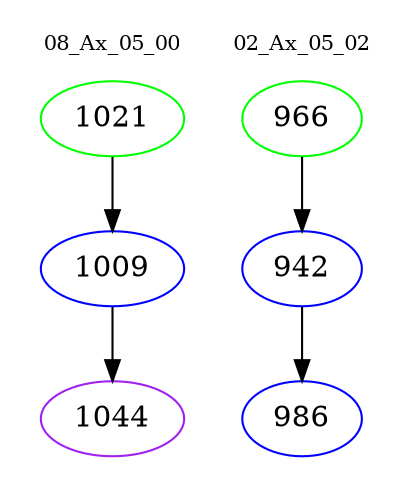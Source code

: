 digraph{
subgraph cluster_0 {
color = white
label = "08_Ax_05_00";
fontsize=10;
T0_1021 [label="1021", color="green"]
T0_1021 -> T0_1009 [color="black"]
T0_1009 [label="1009", color="blue"]
T0_1009 -> T0_1044 [color="black"]
T0_1044 [label="1044", color="purple"]
}
subgraph cluster_1 {
color = white
label = "02_Ax_05_02";
fontsize=10;
T1_966 [label="966", color="green"]
T1_966 -> T1_942 [color="black"]
T1_942 [label="942", color="blue"]
T1_942 -> T1_986 [color="black"]
T1_986 [label="986", color="blue"]
}
}

